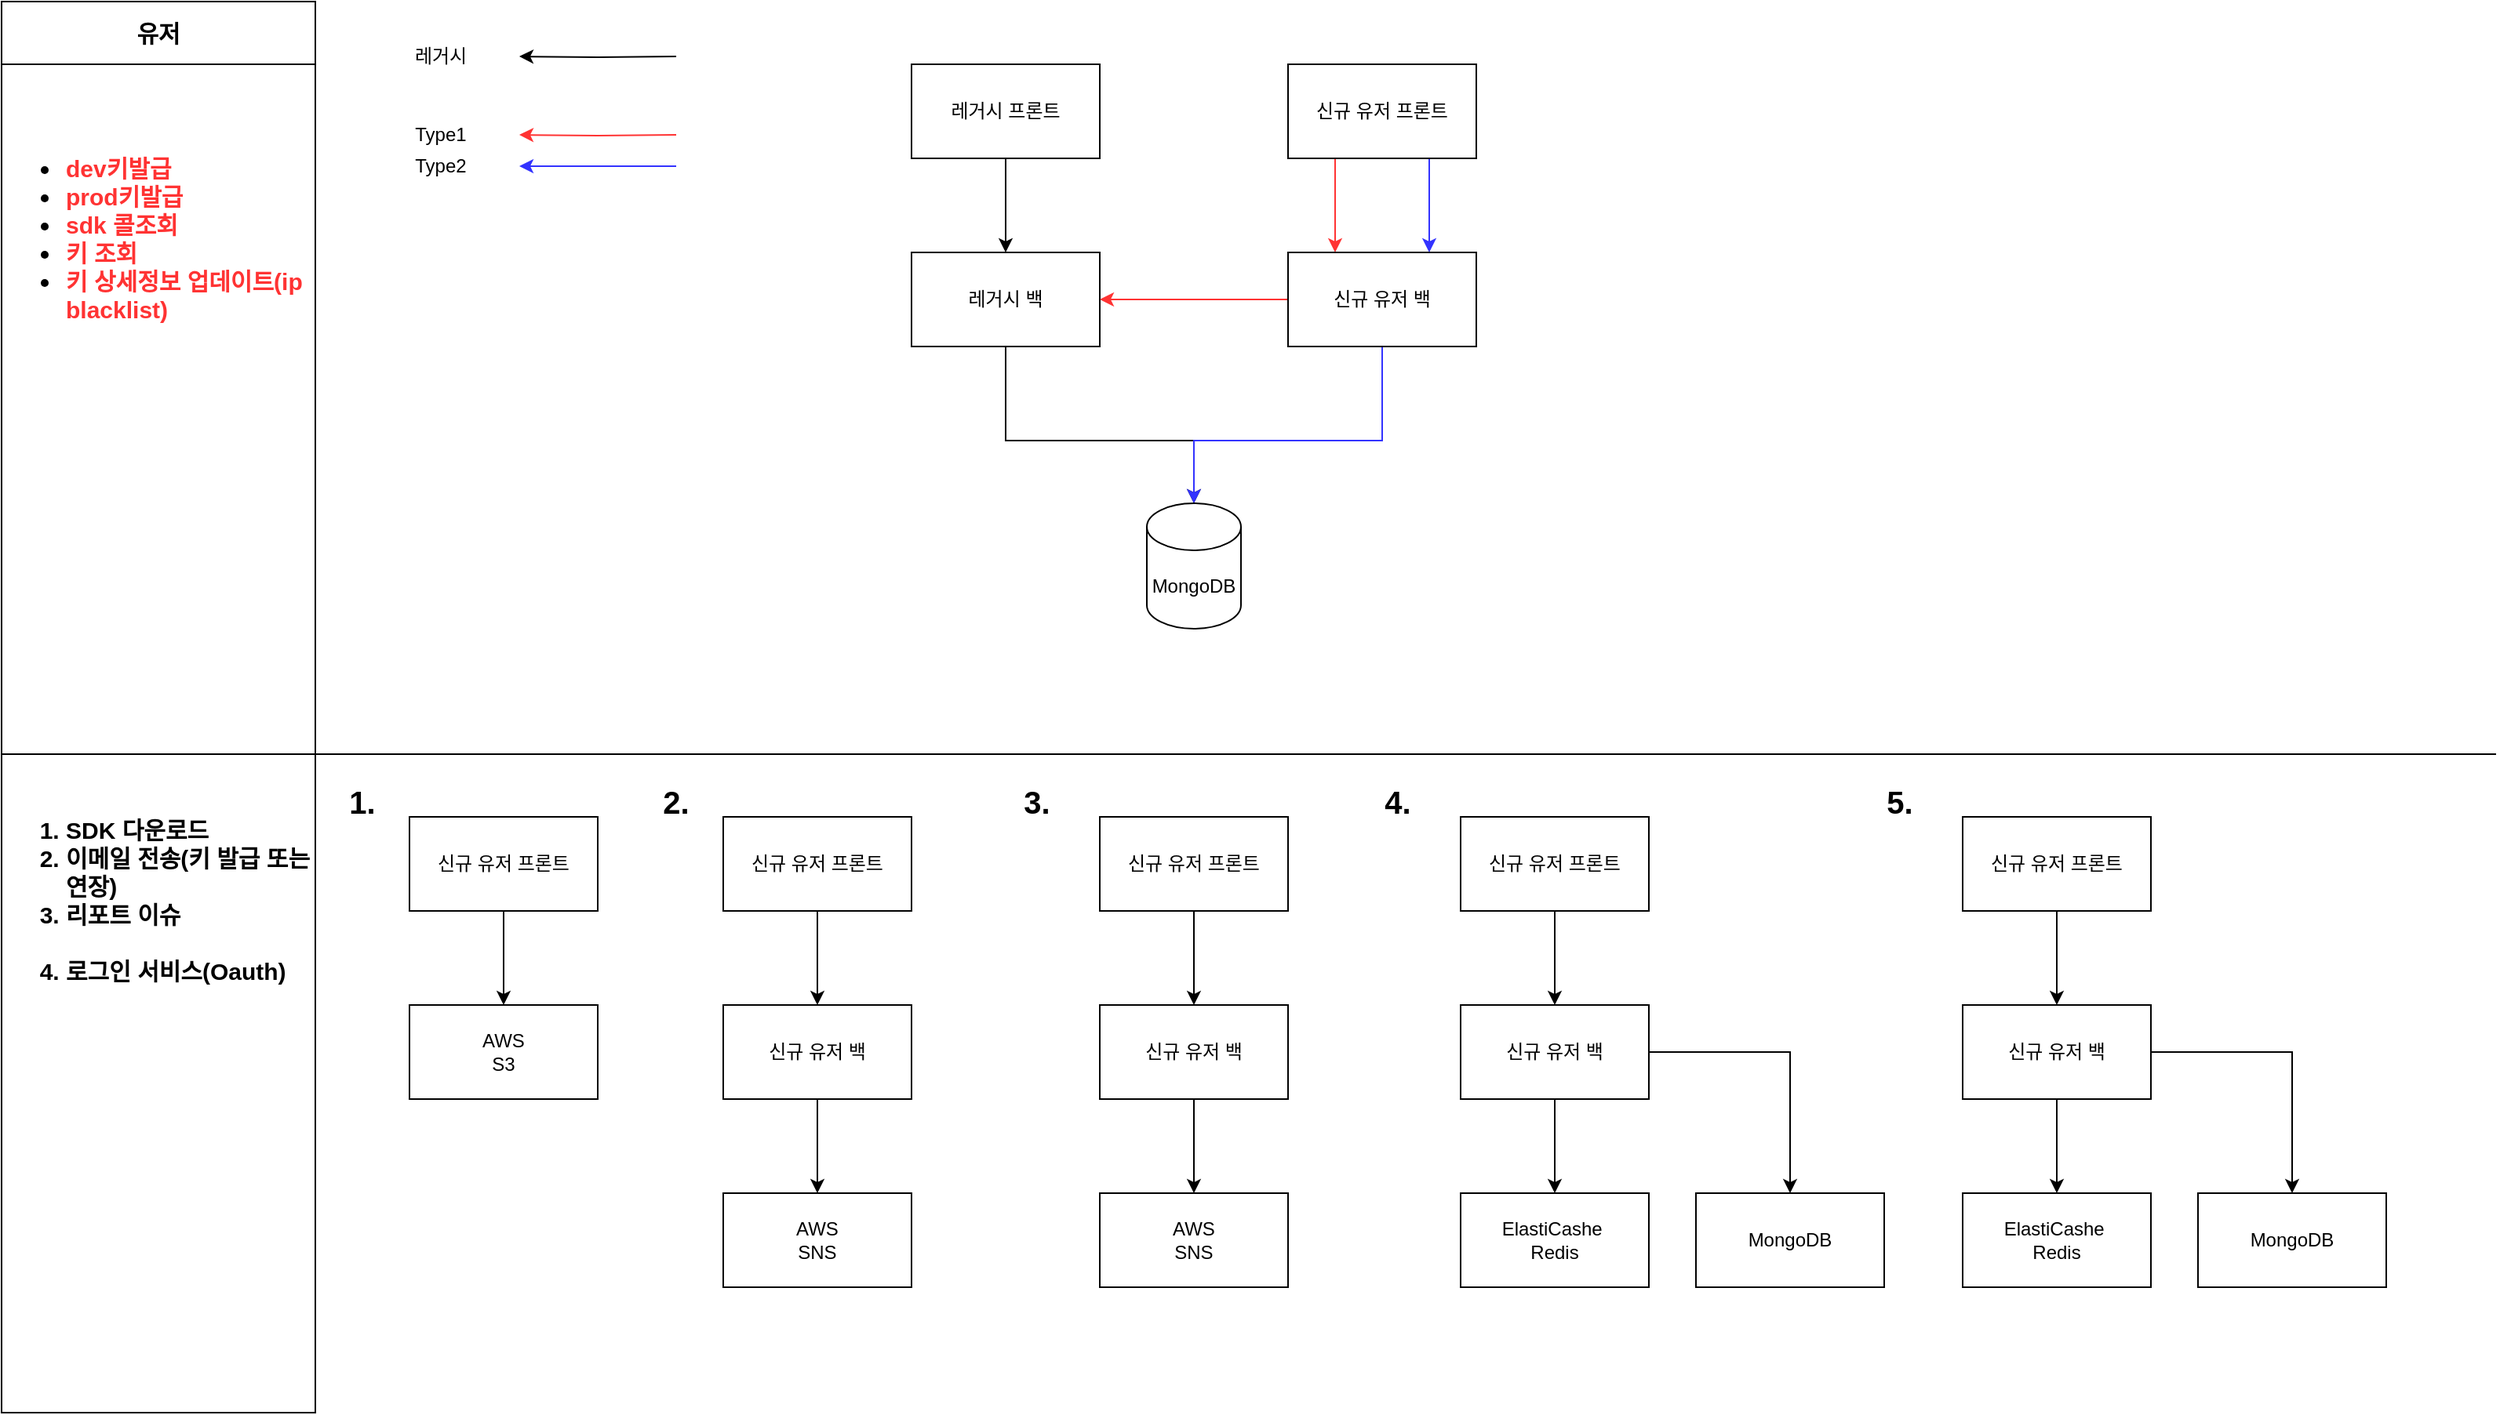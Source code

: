 <mxfile version="15.3.8" type="github">
  <diagram id="kgpKYQtTHZ0yAKxKKP6v" name="Page-1">
    <mxGraphModel dx="2037" dy="1143" grid="1" gridSize="10" guides="1" tooltips="1" connect="1" arrows="1" fold="1" page="1" pageScale="1" pageWidth="1600" pageHeight="900" background="none" math="0" shadow="0">
      <root>
        <mxCell id="0" />
        <mxCell id="1" parent="0" />
        <mxCell id="oFq6kV6oupMl4LHm9gCZ-7" style="edgeStyle=orthogonalEdgeStyle;rounded=0;orthogonalLoop=1;jettySize=auto;html=1;" parent="1" source="oFq6kV6oupMl4LHm9gCZ-1" target="oFq6kV6oupMl4LHm9gCZ-5" edge="1">
          <mxGeometry relative="1" as="geometry">
            <Array as="points">
              <mxPoint x="640" y="280" />
              <mxPoint x="760" y="280" />
            </Array>
          </mxGeometry>
        </mxCell>
        <mxCell id="oFq6kV6oupMl4LHm9gCZ-1" value="레거시 백" style="rounded=0;whiteSpace=wrap;html=1;" parent="1" vertex="1">
          <mxGeometry x="580" y="160" width="120" height="60" as="geometry" />
        </mxCell>
        <mxCell id="oFq6kV6oupMl4LHm9gCZ-6" style="edgeStyle=orthogonalEdgeStyle;rounded=0;orthogonalLoop=1;jettySize=auto;html=1;entryX=0.5;entryY=0;entryDx=0;entryDy=0;" parent="1" source="oFq6kV6oupMl4LHm9gCZ-2" target="oFq6kV6oupMl4LHm9gCZ-1" edge="1">
          <mxGeometry relative="1" as="geometry" />
        </mxCell>
        <mxCell id="oFq6kV6oupMl4LHm9gCZ-2" value="레거시 프론트" style="rounded=0;whiteSpace=wrap;html=1;" parent="1" vertex="1">
          <mxGeometry x="580" y="40" width="120" height="60" as="geometry" />
        </mxCell>
        <mxCell id="oFq6kV6oupMl4LHm9gCZ-8" style="edgeStyle=orthogonalEdgeStyle;rounded=0;orthogonalLoop=1;jettySize=auto;html=1;strokeColor=#FF3333;" parent="1" source="oFq6kV6oupMl4LHm9gCZ-3" target="oFq6kV6oupMl4LHm9gCZ-4" edge="1">
          <mxGeometry relative="1" as="geometry">
            <Array as="points">
              <mxPoint x="850" y="140" />
              <mxPoint x="850" y="140" />
            </Array>
          </mxGeometry>
        </mxCell>
        <mxCell id="oFq6kV6oupMl4LHm9gCZ-13" style="edgeStyle=orthogonalEdgeStyle;rounded=0;orthogonalLoop=1;jettySize=auto;html=1;exitX=0.75;exitY=1;exitDx=0;exitDy=0;entryX=0.75;entryY=0;entryDx=0;entryDy=0;strokeColor=#3333FF;" parent="1" source="oFq6kV6oupMl4LHm9gCZ-3" target="oFq6kV6oupMl4LHm9gCZ-4" edge="1">
          <mxGeometry relative="1" as="geometry" />
        </mxCell>
        <mxCell id="oFq6kV6oupMl4LHm9gCZ-3" value="신규 유저 프론트" style="rounded=0;whiteSpace=wrap;html=1;" parent="1" vertex="1">
          <mxGeometry x="820" y="40" width="120" height="60" as="geometry" />
        </mxCell>
        <mxCell id="oFq6kV6oupMl4LHm9gCZ-9" style="edgeStyle=orthogonalEdgeStyle;rounded=0;orthogonalLoop=1;jettySize=auto;html=1;entryX=1;entryY=0.5;entryDx=0;entryDy=0;strokeColor=#FF3333;" parent="1" source="oFq6kV6oupMl4LHm9gCZ-4" target="oFq6kV6oupMl4LHm9gCZ-1" edge="1">
          <mxGeometry relative="1" as="geometry" />
        </mxCell>
        <mxCell id="oFq6kV6oupMl4LHm9gCZ-14" style="edgeStyle=orthogonalEdgeStyle;rounded=0;orthogonalLoop=1;jettySize=auto;html=1;entryX=0.5;entryY=0;entryDx=0;entryDy=0;entryPerimeter=0;strokeColor=#3333FF;" parent="1" source="oFq6kV6oupMl4LHm9gCZ-4" target="oFq6kV6oupMl4LHm9gCZ-5" edge="1">
          <mxGeometry relative="1" as="geometry">
            <Array as="points">
              <mxPoint x="880" y="280" />
              <mxPoint x="760" y="280" />
            </Array>
          </mxGeometry>
        </mxCell>
        <mxCell id="oFq6kV6oupMl4LHm9gCZ-4" value="신규 유저 백" style="rounded=0;whiteSpace=wrap;html=1;" parent="1" vertex="1">
          <mxGeometry x="820" y="160" width="120" height="60" as="geometry" />
        </mxCell>
        <mxCell id="oFq6kV6oupMl4LHm9gCZ-5" value="MongoDB" style="shape=cylinder3;whiteSpace=wrap;html=1;boundedLbl=1;backgroundOutline=1;size=15;" parent="1" vertex="1">
          <mxGeometry x="730" y="320" width="60" height="80" as="geometry" />
        </mxCell>
        <mxCell id="oFq6kV6oupMl4LHm9gCZ-23" value="&lt;font color=&quot;#ff3333&quot;&gt;&lt;br style=&quot;font-size: 15px&quot;&gt;&lt;br style=&quot;font-size: 15px&quot;&gt;&lt;/font&gt;&lt;ul style=&quot;font-size: 15px&quot;&gt;&lt;li style=&quot;text-align: left ; font-size: 15px&quot;&gt;&lt;span style=&quot;font-size: 15px&quot;&gt;&lt;font style=&quot;font-size: 15px&quot; color=&quot;#ff3333&quot;&gt;dev키발급&lt;/font&gt;&lt;/span&gt;&lt;/li&gt;&lt;li style=&quot;text-align: left ; font-size: 15px&quot;&gt;&lt;span style=&quot;font-size: 15px&quot;&gt;&lt;font style=&quot;font-size: 15px&quot; color=&quot;#ff3333&quot;&gt;prod키발급&lt;/font&gt;&lt;/span&gt;&lt;/li&gt;&lt;li style=&quot;text-align: left ; font-size: 15px&quot;&gt;&lt;span style=&quot;font-size: 15px&quot;&gt;&lt;font color=&quot;#ff3333&quot; style=&quot;font-size: 15px&quot;&gt;sdk 콜조회&lt;/font&gt;&lt;/span&gt;&lt;/li&gt;&lt;li style=&quot;text-align: left ; font-size: 15px&quot;&gt;&lt;span style=&quot;font-size: 15px&quot;&gt;&lt;font style=&quot;font-size: 15px&quot; color=&quot;#ff3333&quot;&gt;키 조회&lt;/font&gt;&lt;/span&gt;&lt;/li&gt;&lt;li style=&quot;text-align: left ; font-size: 15px&quot;&gt;&lt;font color=&quot;#ff3333&quot;&gt;&lt;font style=&quot;font-size: 15px&quot;&gt;키 상세정보 업데이트(ip blacklist&lt;/font&gt;)&lt;/font&gt;&lt;/li&gt;&lt;/ul&gt;&lt;div style=&quot;text-align: left ; font-size: 15px&quot;&gt;&lt;br style=&quot;font-size: 15px&quot;&gt;&lt;/div&gt;" style="text;html=1;align=center;verticalAlign=top;whiteSpace=wrap;rounded=0;strokeColor=#000000;fillColor=#ffffff;fontStyle=1;fontSize=15;" parent="1" vertex="1">
          <mxGeometry y="40" width="200" height="440" as="geometry" />
        </mxCell>
        <mxCell id="oFq6kV6oupMl4LHm9gCZ-35" value="&lt;div style=&quot;text-align: left ; font-size: 15px&quot;&gt;&lt;div&gt;&lt;br&gt;&lt;/div&gt;&lt;/div&gt;&lt;div style=&quot;text-align: left ; font-size: 15px&quot;&gt;&lt;ol&gt;&lt;li style=&quot;font-size: 15px&quot;&gt;SDK 다운로드&lt;/li&gt;&lt;li style=&quot;font-size: 15px&quot;&gt;이메일 전송(키 발급 또는 연장)&lt;/li&gt;&lt;li style=&quot;font-size: 15px&quot;&gt;리포트 이슈&lt;br&gt;&lt;br&gt;&lt;/li&gt;&lt;li&gt;로그인 서비스(Oauth)&lt;/li&gt;&lt;/ol&gt;&lt;/div&gt;" style="text;html=1;align=center;verticalAlign=top;whiteSpace=wrap;rounded=0;strokeColor=#000000;fillColor=#ffffff;fontStyle=1;fontSize=15;" parent="1" vertex="1">
          <mxGeometry y="480" width="200" height="420" as="geometry" />
        </mxCell>
        <mxCell id="oFq6kV6oupMl4LHm9gCZ-37" value="유저" style="text;html=1;align=center;verticalAlign=middle;whiteSpace=wrap;rounded=0;strokeColor=#000000;fillColor=#ffffff;fontStyle=1;fontSize=15;" parent="1" vertex="1">
          <mxGeometry width="200" height="40" as="geometry" />
        </mxCell>
        <mxCell id="oFq6kV6oupMl4LHm9gCZ-54" value="" style="group;" parent="1" vertex="1" connectable="0">
          <mxGeometry x="230" y="25" width="200" height="90" as="geometry" />
        </mxCell>
        <mxCell id="oFq6kV6oupMl4LHm9gCZ-55" style="edgeStyle=orthogonalEdgeStyle;rounded=0;orthogonalLoop=1;jettySize=auto;html=1;entryX=1;entryY=0.5;entryDx=0;entryDy=0;strokeColor=#FF3333;" parent="oFq6kV6oupMl4LHm9gCZ-54" target="oFq6kV6oupMl4LHm9gCZ-56" edge="1">
          <mxGeometry y="-20" as="geometry">
            <mxPoint x="200" y="60" as="sourcePoint" />
            <mxPoint x="80" y="60" as="targetPoint" />
          </mxGeometry>
        </mxCell>
        <mxCell id="oFq6kV6oupMl4LHm9gCZ-56" value="Type1" style="text;html=1;strokeColor=none;fillColor=none;align=center;verticalAlign=middle;whiteSpace=wrap;rounded=0;" parent="oFq6kV6oupMl4LHm9gCZ-54" vertex="1">
          <mxGeometry y="50" width="100" height="20" as="geometry" />
        </mxCell>
        <mxCell id="oFq6kV6oupMl4LHm9gCZ-57" style="edgeStyle=orthogonalEdgeStyle;rounded=0;orthogonalLoop=1;jettySize=auto;html=1;entryX=1;entryY=0.5;entryDx=0;entryDy=0;strokeColor=#3333FF;" parent="oFq6kV6oupMl4LHm9gCZ-54" edge="1">
          <mxGeometry y="-20" as="geometry">
            <mxPoint x="200" y="80.0" as="sourcePoint" />
            <mxPoint x="100" y="80.0" as="targetPoint" />
          </mxGeometry>
        </mxCell>
        <mxCell id="oFq6kV6oupMl4LHm9gCZ-58" value="Type2" style="text;html=1;strokeColor=none;fillColor=none;align=center;verticalAlign=middle;whiteSpace=wrap;rounded=0;" parent="oFq6kV6oupMl4LHm9gCZ-54" vertex="1">
          <mxGeometry y="70" width="100" height="20" as="geometry" />
        </mxCell>
        <mxCell id="oFq6kV6oupMl4LHm9gCZ-59" style="edgeStyle=orthogonalEdgeStyle;rounded=0;orthogonalLoop=1;jettySize=auto;html=1;entryX=1;entryY=0.5;entryDx=0;entryDy=0;" parent="oFq6kV6oupMl4LHm9gCZ-54" target="oFq6kV6oupMl4LHm9gCZ-60" edge="1">
          <mxGeometry y="-20" as="geometry">
            <mxPoint x="200" y="10.0" as="sourcePoint" />
            <mxPoint x="80" y="10" as="targetPoint" />
          </mxGeometry>
        </mxCell>
        <mxCell id="oFq6kV6oupMl4LHm9gCZ-60" value="레거시" style="text;html=1;strokeColor=none;fillColor=none;align=center;verticalAlign=middle;whiteSpace=wrap;rounded=0;" parent="oFq6kV6oupMl4LHm9gCZ-54" vertex="1">
          <mxGeometry width="100" height="20" as="geometry" />
        </mxCell>
        <mxCell id="oFq6kV6oupMl4LHm9gCZ-61" value="" style="endArrow=none;html=1;fontSize=15;strokeColor=#000000;exitX=1;exitY=1;exitDx=0;exitDy=0;" parent="1" source="oFq6kV6oupMl4LHm9gCZ-23" edge="1">
          <mxGeometry width="50" height="50" relative="1" as="geometry">
            <mxPoint x="500" y="600" as="sourcePoint" />
            <mxPoint x="1590" y="480" as="targetPoint" />
          </mxGeometry>
        </mxCell>
        <mxCell id="IK0jCF15_sajLaRYrccU-8" value="" style="edgeStyle=orthogonalEdgeStyle;rounded=0;orthogonalLoop=1;jettySize=auto;html=1;" edge="1" parent="1" source="oFq6kV6oupMl4LHm9gCZ-62" target="oFq6kV6oupMl4LHm9gCZ-66">
          <mxGeometry relative="1" as="geometry" />
        </mxCell>
        <mxCell id="oFq6kV6oupMl4LHm9gCZ-62" value="신규 유저 프론트" style="rounded=0;whiteSpace=wrap;html=1;" parent="1" vertex="1">
          <mxGeometry x="260" y="520" width="120" height="60" as="geometry" />
        </mxCell>
        <mxCell id="oFq6kV6oupMl4LHm9gCZ-66" value="AWS&lt;br&gt;S3" style="rounded=0;whiteSpace=wrap;html=1;" parent="1" vertex="1">
          <mxGeometry x="260" y="640" width="120" height="60" as="geometry" />
        </mxCell>
        <mxCell id="IK0jCF15_sajLaRYrccU-2" style="edgeStyle=orthogonalEdgeStyle;rounded=0;orthogonalLoop=1;jettySize=auto;html=1;entryX=0.5;entryY=0;entryDx=0;entryDy=0;fontSize=15;strokeColor=#000000;" edge="1" parent="1" target="IK0jCF15_sajLaRYrccU-5">
          <mxGeometry relative="1" as="geometry">
            <mxPoint x="840" y="570" as="sourcePoint" />
          </mxGeometry>
        </mxCell>
        <mxCell id="IK0jCF15_sajLaRYrccU-4" value="" style="edgeStyle=orthogonalEdgeStyle;rounded=0;orthogonalLoop=1;jettySize=auto;html=1;fontSize=15;strokeColor=#000000;" edge="1" parent="1" target="IK0jCF15_sajLaRYrccU-6">
          <mxGeometry relative="1" as="geometry">
            <mxPoint x="840" y="690" as="sourcePoint" />
          </mxGeometry>
        </mxCell>
        <mxCell id="IK0jCF15_sajLaRYrccU-9" value="1." style="text;html=1;strokeColor=none;fillColor=none;align=center;verticalAlign=middle;whiteSpace=wrap;rounded=0;fontSize=20;fontStyle=1" vertex="1" parent="1">
          <mxGeometry x="210" y="500" width="40" height="20" as="geometry" />
        </mxCell>
        <mxCell id="IK0jCF15_sajLaRYrccU-18" value="" style="edgeStyle=orthogonalEdgeStyle;rounded=0;orthogonalLoop=1;jettySize=auto;html=1;fontSize=20;" edge="1" parent="1" source="IK0jCF15_sajLaRYrccU-12" target="IK0jCF15_sajLaRYrccU-16">
          <mxGeometry relative="1" as="geometry" />
        </mxCell>
        <mxCell id="IK0jCF15_sajLaRYrccU-12" value="신규 유저 프론트" style="rounded=0;whiteSpace=wrap;html=1;" vertex="1" parent="1">
          <mxGeometry x="460" y="520" width="120" height="60" as="geometry" />
        </mxCell>
        <mxCell id="IK0jCF15_sajLaRYrccU-13" value="AWS&lt;br&gt;SNS" style="rounded=0;whiteSpace=wrap;html=1;" vertex="1" parent="1">
          <mxGeometry x="460" y="760" width="120" height="60" as="geometry" />
        </mxCell>
        <mxCell id="IK0jCF15_sajLaRYrccU-14" value="2." style="text;html=1;strokeColor=none;fillColor=none;align=center;verticalAlign=middle;whiteSpace=wrap;rounded=0;fontSize=20;fontStyle=1" vertex="1" parent="1">
          <mxGeometry x="410" y="500" width="40" height="20" as="geometry" />
        </mxCell>
        <mxCell id="IK0jCF15_sajLaRYrccU-19" value="" style="edgeStyle=orthogonalEdgeStyle;rounded=0;orthogonalLoop=1;jettySize=auto;html=1;fontSize=20;" edge="1" parent="1" source="IK0jCF15_sajLaRYrccU-16" target="IK0jCF15_sajLaRYrccU-13">
          <mxGeometry relative="1" as="geometry" />
        </mxCell>
        <mxCell id="IK0jCF15_sajLaRYrccU-16" value="신규 유저 백" style="rounded=0;whiteSpace=wrap;html=1;" vertex="1" parent="1">
          <mxGeometry x="460" y="640" width="120" height="60" as="geometry" />
        </mxCell>
        <mxCell id="IK0jCF15_sajLaRYrccU-20" value="3." style="text;html=1;strokeColor=none;fillColor=none;align=center;verticalAlign=middle;whiteSpace=wrap;rounded=0;fontSize=20;fontStyle=1" vertex="1" parent="1">
          <mxGeometry x="640" y="500" width="40" height="20" as="geometry" />
        </mxCell>
        <mxCell id="IK0jCF15_sajLaRYrccU-21" value="" style="edgeStyle=orthogonalEdgeStyle;rounded=0;orthogonalLoop=1;jettySize=auto;html=1;fontSize=20;" edge="1" parent="1" source="IK0jCF15_sajLaRYrccU-22" target="IK0jCF15_sajLaRYrccU-25">
          <mxGeometry relative="1" as="geometry" />
        </mxCell>
        <mxCell id="IK0jCF15_sajLaRYrccU-22" value="신규 유저 프론트" style="rounded=0;whiteSpace=wrap;html=1;" vertex="1" parent="1">
          <mxGeometry x="700" y="520" width="120" height="60" as="geometry" />
        </mxCell>
        <mxCell id="IK0jCF15_sajLaRYrccU-23" value="AWS&lt;br&gt;SNS" style="rounded=0;whiteSpace=wrap;html=1;" vertex="1" parent="1">
          <mxGeometry x="700" y="760" width="120" height="60" as="geometry" />
        </mxCell>
        <mxCell id="IK0jCF15_sajLaRYrccU-24" value="" style="edgeStyle=orthogonalEdgeStyle;rounded=0;orthogonalLoop=1;jettySize=auto;html=1;fontSize=20;" edge="1" parent="1" source="IK0jCF15_sajLaRYrccU-25" target="IK0jCF15_sajLaRYrccU-23">
          <mxGeometry relative="1" as="geometry" />
        </mxCell>
        <mxCell id="IK0jCF15_sajLaRYrccU-25" value="신규 유저 백" style="rounded=0;whiteSpace=wrap;html=1;" vertex="1" parent="1">
          <mxGeometry x="700" y="640" width="120" height="60" as="geometry" />
        </mxCell>
        <mxCell id="IK0jCF15_sajLaRYrccU-26" value="4." style="text;html=1;strokeColor=none;fillColor=none;align=center;verticalAlign=middle;whiteSpace=wrap;rounded=0;fontSize=20;fontStyle=1" vertex="1" parent="1">
          <mxGeometry x="870" y="500" width="40" height="20" as="geometry" />
        </mxCell>
        <mxCell id="IK0jCF15_sajLaRYrccU-27" value="" style="edgeStyle=orthogonalEdgeStyle;rounded=0;orthogonalLoop=1;jettySize=auto;html=1;fontSize=20;" edge="1" parent="1" source="IK0jCF15_sajLaRYrccU-28" target="IK0jCF15_sajLaRYrccU-31">
          <mxGeometry relative="1" as="geometry" />
        </mxCell>
        <mxCell id="IK0jCF15_sajLaRYrccU-28" value="신규 유저 프론트" style="rounded=0;whiteSpace=wrap;html=1;" vertex="1" parent="1">
          <mxGeometry x="930" y="520" width="120" height="60" as="geometry" />
        </mxCell>
        <mxCell id="IK0jCF15_sajLaRYrccU-29" value="ElastiCashe&amp;nbsp;&lt;br&gt;Redis" style="rounded=0;whiteSpace=wrap;html=1;" vertex="1" parent="1">
          <mxGeometry x="930" y="760" width="120" height="60" as="geometry" />
        </mxCell>
        <mxCell id="IK0jCF15_sajLaRYrccU-30" value="" style="edgeStyle=orthogonalEdgeStyle;rounded=0;orthogonalLoop=1;jettySize=auto;html=1;fontSize=20;" edge="1" parent="1" source="IK0jCF15_sajLaRYrccU-31" target="IK0jCF15_sajLaRYrccU-29">
          <mxGeometry relative="1" as="geometry" />
        </mxCell>
        <mxCell id="IK0jCF15_sajLaRYrccU-33" style="edgeStyle=orthogonalEdgeStyle;rounded=0;orthogonalLoop=1;jettySize=auto;html=1;fontSize=20;" edge="1" parent="1" source="IK0jCF15_sajLaRYrccU-31" target="IK0jCF15_sajLaRYrccU-32">
          <mxGeometry relative="1" as="geometry" />
        </mxCell>
        <mxCell id="IK0jCF15_sajLaRYrccU-31" value="신규 유저 백" style="rounded=0;whiteSpace=wrap;html=1;" vertex="1" parent="1">
          <mxGeometry x="930" y="640" width="120" height="60" as="geometry" />
        </mxCell>
        <mxCell id="IK0jCF15_sajLaRYrccU-32" value="MongoDB" style="rounded=0;whiteSpace=wrap;html=1;" vertex="1" parent="1">
          <mxGeometry x="1080" y="760" width="120" height="60" as="geometry" />
        </mxCell>
        <mxCell id="IK0jCF15_sajLaRYrccU-34" value="5." style="text;html=1;strokeColor=none;fillColor=none;align=center;verticalAlign=middle;whiteSpace=wrap;rounded=0;fontSize=20;fontStyle=1" vertex="1" parent="1">
          <mxGeometry x="1190" y="500" width="40" height="20" as="geometry" />
        </mxCell>
        <mxCell id="IK0jCF15_sajLaRYrccU-35" value="" style="edgeStyle=orthogonalEdgeStyle;rounded=0;orthogonalLoop=1;jettySize=auto;html=1;fontSize=20;" edge="1" parent="1" source="IK0jCF15_sajLaRYrccU-36" target="IK0jCF15_sajLaRYrccU-40">
          <mxGeometry relative="1" as="geometry" />
        </mxCell>
        <mxCell id="IK0jCF15_sajLaRYrccU-36" value="신규 유저 프론트" style="rounded=0;whiteSpace=wrap;html=1;" vertex="1" parent="1">
          <mxGeometry x="1250" y="520" width="120" height="60" as="geometry" />
        </mxCell>
        <mxCell id="IK0jCF15_sajLaRYrccU-37" value="ElastiCashe&amp;nbsp;&lt;br&gt;Redis" style="rounded=0;whiteSpace=wrap;html=1;" vertex="1" parent="1">
          <mxGeometry x="1250" y="760" width="120" height="60" as="geometry" />
        </mxCell>
        <mxCell id="IK0jCF15_sajLaRYrccU-38" value="" style="edgeStyle=orthogonalEdgeStyle;rounded=0;orthogonalLoop=1;jettySize=auto;html=1;fontSize=20;" edge="1" parent="1" source="IK0jCF15_sajLaRYrccU-40" target="IK0jCF15_sajLaRYrccU-37">
          <mxGeometry relative="1" as="geometry" />
        </mxCell>
        <mxCell id="IK0jCF15_sajLaRYrccU-39" style="edgeStyle=orthogonalEdgeStyle;rounded=0;orthogonalLoop=1;jettySize=auto;html=1;fontSize=20;" edge="1" parent="1" source="IK0jCF15_sajLaRYrccU-40" target="IK0jCF15_sajLaRYrccU-41">
          <mxGeometry relative="1" as="geometry" />
        </mxCell>
        <mxCell id="IK0jCF15_sajLaRYrccU-40" value="신규 유저 백" style="rounded=0;whiteSpace=wrap;html=1;" vertex="1" parent="1">
          <mxGeometry x="1250" y="640" width="120" height="60" as="geometry" />
        </mxCell>
        <mxCell id="IK0jCF15_sajLaRYrccU-41" value="MongoDB" style="rounded=0;whiteSpace=wrap;html=1;" vertex="1" parent="1">
          <mxGeometry x="1400" y="760" width="120" height="60" as="geometry" />
        </mxCell>
      </root>
    </mxGraphModel>
  </diagram>
</mxfile>
